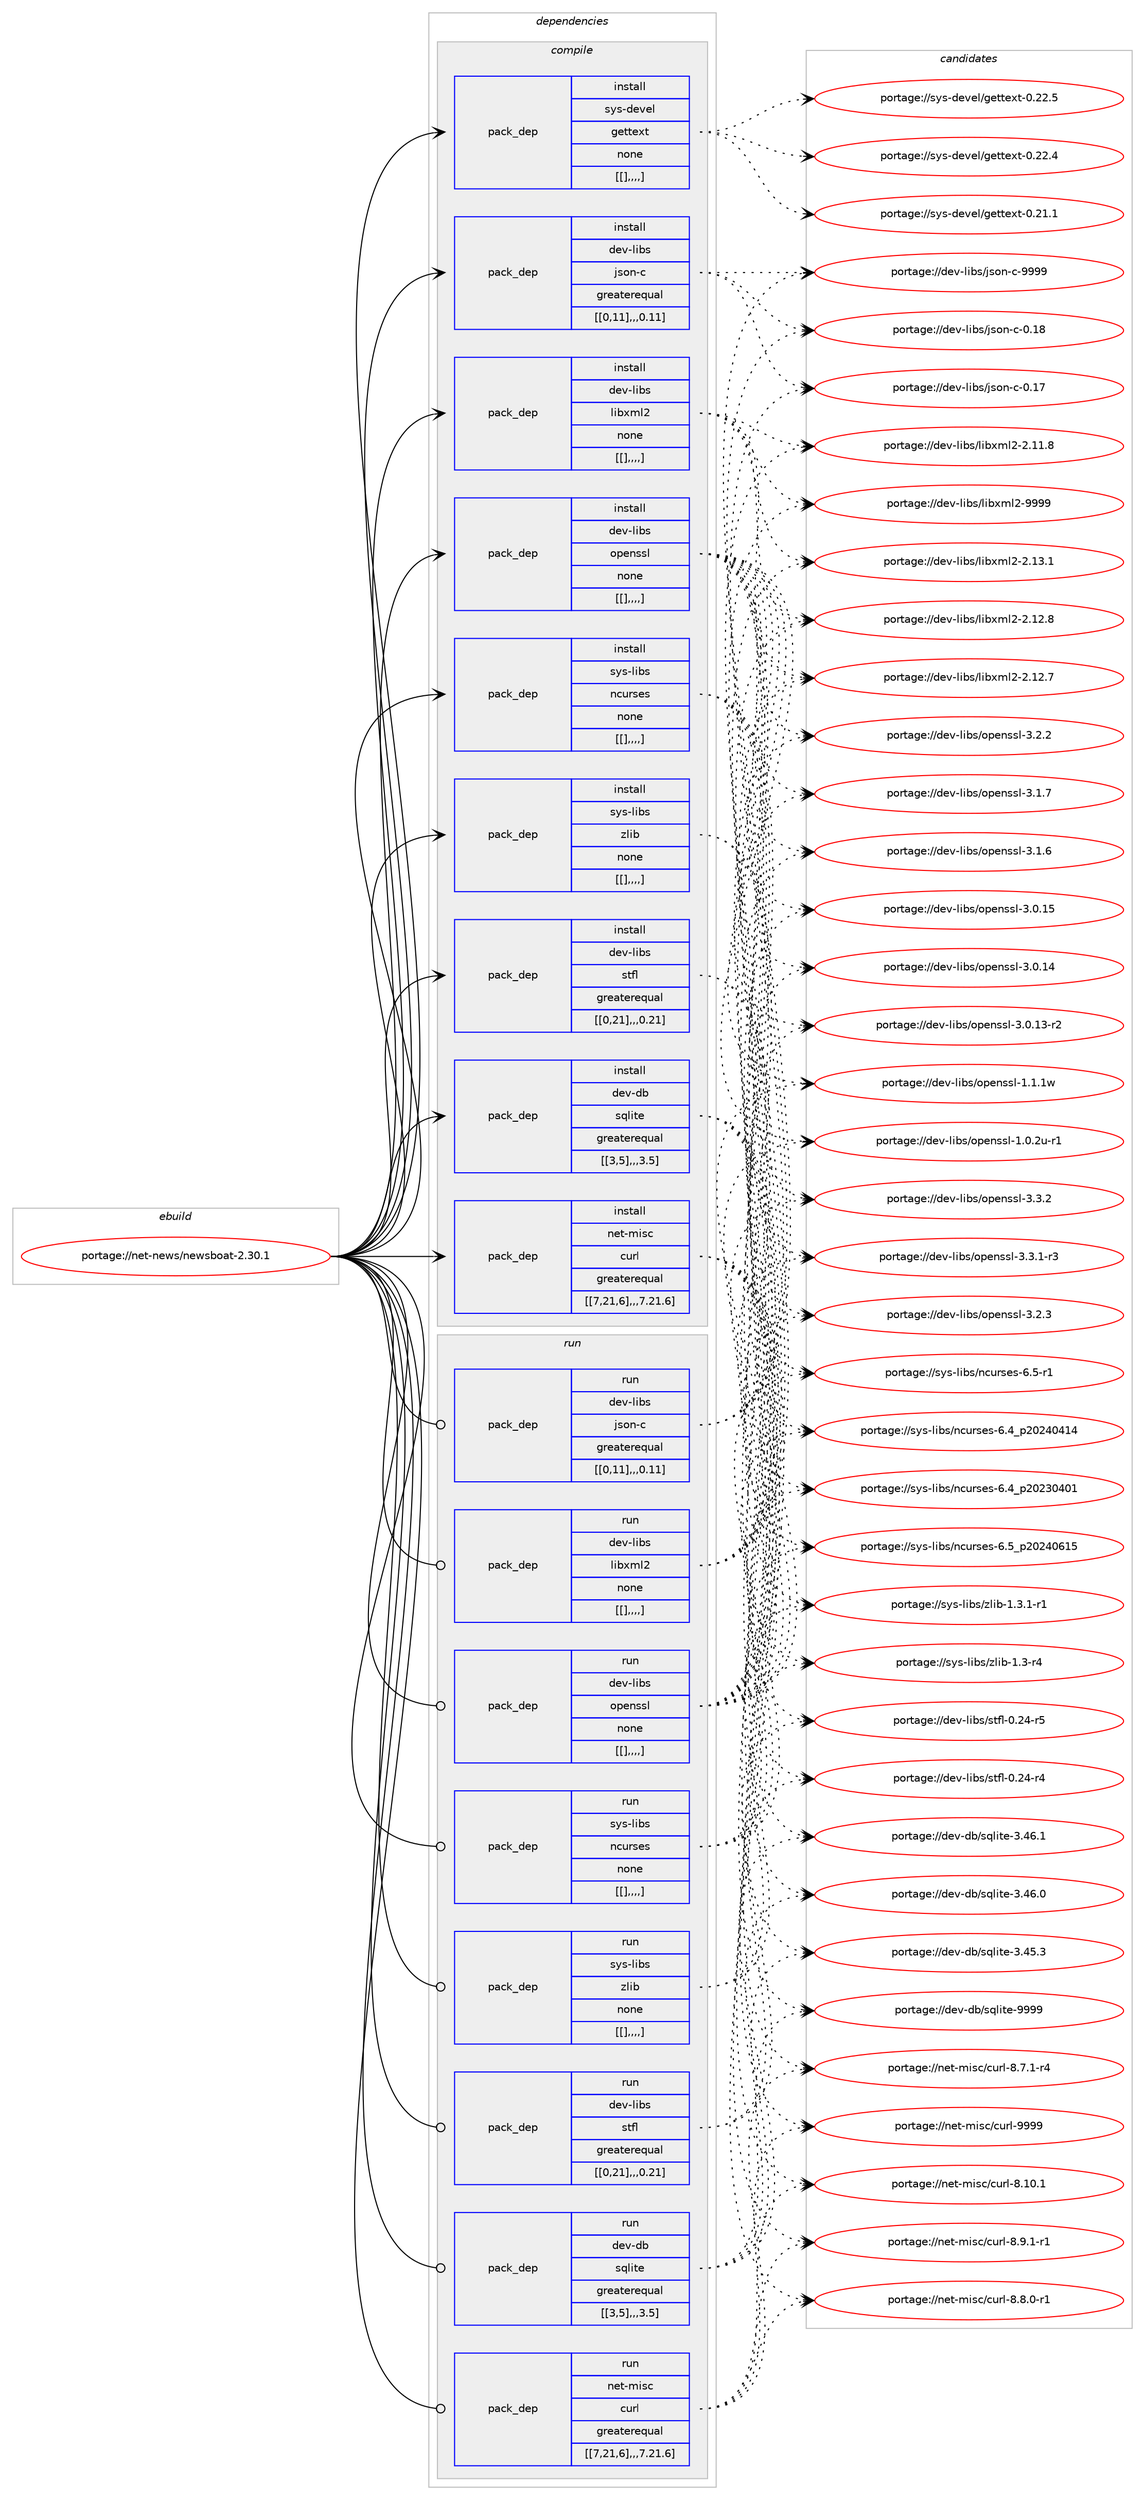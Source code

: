 digraph prolog {

# *************
# Graph options
# *************

newrank=true;
concentrate=true;
compound=true;
graph [rankdir=LR,fontname=Helvetica,fontsize=10,ranksep=1.5];#, ranksep=2.5, nodesep=0.2];
edge  [arrowhead=vee];
node  [fontname=Helvetica,fontsize=10];

# **********
# The ebuild
# **********

subgraph cluster_leftcol {
color=gray;
label=<<i>ebuild</i>>;
id [label="portage://net-news/newsboat-2.30.1", color=red, width=4, href="../net-news/newsboat-2.30.1.svg"];
}

# ****************
# The dependencies
# ****************

subgraph cluster_midcol {
color=gray;
label=<<i>dependencies</i>>;
subgraph cluster_compile {
fillcolor="#eeeeee";
style=filled;
label=<<i>compile</i>>;
subgraph pack292685 {
dependency401934 [label=<<TABLE BORDER="0" CELLBORDER="1" CELLSPACING="0" CELLPADDING="4" WIDTH="220"><TR><TD ROWSPAN="6" CELLPADDING="30">pack_dep</TD></TR><TR><TD WIDTH="110">install</TD></TR><TR><TD>dev-db</TD></TR><TR><TD>sqlite</TD></TR><TR><TD>greaterequal</TD></TR><TR><TD>[[3,5],,,3.5]</TD></TR></TABLE>>, shape=none, color=blue];
}
id:e -> dependency401934:w [weight=20,style="solid",arrowhead="vee"];
subgraph pack292686 {
dependency401956 [label=<<TABLE BORDER="0" CELLBORDER="1" CELLSPACING="0" CELLPADDING="4" WIDTH="220"><TR><TD ROWSPAN="6" CELLPADDING="30">pack_dep</TD></TR><TR><TD WIDTH="110">install</TD></TR><TR><TD>dev-libs</TD></TR><TR><TD>json-c</TD></TR><TR><TD>greaterequal</TD></TR><TR><TD>[[0,11],,,0.11]</TD></TR></TABLE>>, shape=none, color=blue];
}
id:e -> dependency401956:w [weight=20,style="solid",arrowhead="vee"];
subgraph pack292708 {
dependency401974 [label=<<TABLE BORDER="0" CELLBORDER="1" CELLSPACING="0" CELLPADDING="4" WIDTH="220"><TR><TD ROWSPAN="6" CELLPADDING="30">pack_dep</TD></TR><TR><TD WIDTH="110">install</TD></TR><TR><TD>dev-libs</TD></TR><TR><TD>libxml2</TD></TR><TR><TD>none</TD></TR><TR><TD>[[],,,,]</TD></TR></TABLE>>, shape=none, color=blue];
}
id:e -> dependency401974:w [weight=20,style="solid",arrowhead="vee"];
subgraph pack292723 {
dependency402032 [label=<<TABLE BORDER="0" CELLBORDER="1" CELLSPACING="0" CELLPADDING="4" WIDTH="220"><TR><TD ROWSPAN="6" CELLPADDING="30">pack_dep</TD></TR><TR><TD WIDTH="110">install</TD></TR><TR><TD>dev-libs</TD></TR><TR><TD>openssl</TD></TR><TR><TD>none</TD></TR><TR><TD>[[],,,,]</TD></TR></TABLE>>, shape=none, color=blue];
}
id:e -> dependency402032:w [weight=20,style="solid",arrowhead="vee"];
subgraph pack292756 {
dependency402071 [label=<<TABLE BORDER="0" CELLBORDER="1" CELLSPACING="0" CELLPADDING="4" WIDTH="220"><TR><TD ROWSPAN="6" CELLPADDING="30">pack_dep</TD></TR><TR><TD WIDTH="110">install</TD></TR><TR><TD>dev-libs</TD></TR><TR><TD>stfl</TD></TR><TR><TD>greaterequal</TD></TR><TR><TD>[[0,21],,,0.21]</TD></TR></TABLE>>, shape=none, color=blue];
}
id:e -> dependency402071:w [weight=20,style="solid",arrowhead="vee"];
subgraph pack292823 {
dependency402125 [label=<<TABLE BORDER="0" CELLBORDER="1" CELLSPACING="0" CELLPADDING="4" WIDTH="220"><TR><TD ROWSPAN="6" CELLPADDING="30">pack_dep</TD></TR><TR><TD WIDTH="110">install</TD></TR><TR><TD>net-misc</TD></TR><TR><TD>curl</TD></TR><TR><TD>greaterequal</TD></TR><TR><TD>[[7,21,6],,,7.21.6]</TD></TR></TABLE>>, shape=none, color=blue];
}
id:e -> dependency402125:w [weight=20,style="solid",arrowhead="vee"];
subgraph pack292826 {
dependency402146 [label=<<TABLE BORDER="0" CELLBORDER="1" CELLSPACING="0" CELLPADDING="4" WIDTH="220"><TR><TD ROWSPAN="6" CELLPADDING="30">pack_dep</TD></TR><TR><TD WIDTH="110">install</TD></TR><TR><TD>sys-devel</TD></TR><TR><TD>gettext</TD></TR><TR><TD>none</TD></TR><TR><TD>[[],,,,]</TD></TR></TABLE>>, shape=none, color=blue];
}
id:e -> dependency402146:w [weight=20,style="solid",arrowhead="vee"];
subgraph pack292851 {
dependency402218 [label=<<TABLE BORDER="0" CELLBORDER="1" CELLSPACING="0" CELLPADDING="4" WIDTH="220"><TR><TD ROWSPAN="6" CELLPADDING="30">pack_dep</TD></TR><TR><TD WIDTH="110">install</TD></TR><TR><TD>sys-libs</TD></TR><TR><TD>ncurses</TD></TR><TR><TD>none</TD></TR><TR><TD>[[],,,,]</TD></TR></TABLE>>, shape=none, color=blue];
}
id:e -> dependency402218:w [weight=20,style="solid",arrowhead="vee"];
subgraph pack292903 {
dependency402254 [label=<<TABLE BORDER="0" CELLBORDER="1" CELLSPACING="0" CELLPADDING="4" WIDTH="220"><TR><TD ROWSPAN="6" CELLPADDING="30">pack_dep</TD></TR><TR><TD WIDTH="110">install</TD></TR><TR><TD>sys-libs</TD></TR><TR><TD>zlib</TD></TR><TR><TD>none</TD></TR><TR><TD>[[],,,,]</TD></TR></TABLE>>, shape=none, color=blue];
}
id:e -> dependency402254:w [weight=20,style="solid",arrowhead="vee"];
}
subgraph cluster_compileandrun {
fillcolor="#eeeeee";
style=filled;
label=<<i>compile and run</i>>;
}
subgraph cluster_run {
fillcolor="#eeeeee";
style=filled;
label=<<i>run</i>>;
subgraph pack292915 {
dependency402276 [label=<<TABLE BORDER="0" CELLBORDER="1" CELLSPACING="0" CELLPADDING="4" WIDTH="220"><TR><TD ROWSPAN="6" CELLPADDING="30">pack_dep</TD></TR><TR><TD WIDTH="110">run</TD></TR><TR><TD>dev-db</TD></TR><TR><TD>sqlite</TD></TR><TR><TD>greaterequal</TD></TR><TR><TD>[[3,5],,,3.5]</TD></TR></TABLE>>, shape=none, color=blue];
}
id:e -> dependency402276:w [weight=20,style="solid",arrowhead="odot"];
subgraph pack292944 {
dependency402324 [label=<<TABLE BORDER="0" CELLBORDER="1" CELLSPACING="0" CELLPADDING="4" WIDTH="220"><TR><TD ROWSPAN="6" CELLPADDING="30">pack_dep</TD></TR><TR><TD WIDTH="110">run</TD></TR><TR><TD>dev-libs</TD></TR><TR><TD>json-c</TD></TR><TR><TD>greaterequal</TD></TR><TR><TD>[[0,11],,,0.11]</TD></TR></TABLE>>, shape=none, color=blue];
}
id:e -> dependency402324:w [weight=20,style="solid",arrowhead="odot"];
subgraph pack292971 {
dependency402362 [label=<<TABLE BORDER="0" CELLBORDER="1" CELLSPACING="0" CELLPADDING="4" WIDTH="220"><TR><TD ROWSPAN="6" CELLPADDING="30">pack_dep</TD></TR><TR><TD WIDTH="110">run</TD></TR><TR><TD>dev-libs</TD></TR><TR><TD>libxml2</TD></TR><TR><TD>none</TD></TR><TR><TD>[[],,,,]</TD></TR></TABLE>>, shape=none, color=blue];
}
id:e -> dependency402362:w [weight=20,style="solid",arrowhead="odot"];
subgraph pack293018 {
dependency402407 [label=<<TABLE BORDER="0" CELLBORDER="1" CELLSPACING="0" CELLPADDING="4" WIDTH="220"><TR><TD ROWSPAN="6" CELLPADDING="30">pack_dep</TD></TR><TR><TD WIDTH="110">run</TD></TR><TR><TD>dev-libs</TD></TR><TR><TD>openssl</TD></TR><TR><TD>none</TD></TR><TR><TD>[[],,,,]</TD></TR></TABLE>>, shape=none, color=blue];
}
id:e -> dependency402407:w [weight=20,style="solid",arrowhead="odot"];
subgraph pack293022 {
dependency402411 [label=<<TABLE BORDER="0" CELLBORDER="1" CELLSPACING="0" CELLPADDING="4" WIDTH="220"><TR><TD ROWSPAN="6" CELLPADDING="30">pack_dep</TD></TR><TR><TD WIDTH="110">run</TD></TR><TR><TD>dev-libs</TD></TR><TR><TD>stfl</TD></TR><TR><TD>greaterequal</TD></TR><TR><TD>[[0,21],,,0.21]</TD></TR></TABLE>>, shape=none, color=blue];
}
id:e -> dependency402411:w [weight=20,style="solid",arrowhead="odot"];
subgraph pack293027 {
dependency402414 [label=<<TABLE BORDER="0" CELLBORDER="1" CELLSPACING="0" CELLPADDING="4" WIDTH="220"><TR><TD ROWSPAN="6" CELLPADDING="30">pack_dep</TD></TR><TR><TD WIDTH="110">run</TD></TR><TR><TD>net-misc</TD></TR><TR><TD>curl</TD></TR><TR><TD>greaterequal</TD></TR><TR><TD>[[7,21,6],,,7.21.6]</TD></TR></TABLE>>, shape=none, color=blue];
}
id:e -> dependency402414:w [weight=20,style="solid",arrowhead="odot"];
subgraph pack293031 {
dependency402420 [label=<<TABLE BORDER="0" CELLBORDER="1" CELLSPACING="0" CELLPADDING="4" WIDTH="220"><TR><TD ROWSPAN="6" CELLPADDING="30">pack_dep</TD></TR><TR><TD WIDTH="110">run</TD></TR><TR><TD>sys-libs</TD></TR><TR><TD>ncurses</TD></TR><TR><TD>none</TD></TR><TR><TD>[[],,,,]</TD></TR></TABLE>>, shape=none, color=blue];
}
id:e -> dependency402420:w [weight=20,style="solid",arrowhead="odot"];
subgraph pack293035 {
dependency402425 [label=<<TABLE BORDER="0" CELLBORDER="1" CELLSPACING="0" CELLPADDING="4" WIDTH="220"><TR><TD ROWSPAN="6" CELLPADDING="30">pack_dep</TD></TR><TR><TD WIDTH="110">run</TD></TR><TR><TD>sys-libs</TD></TR><TR><TD>zlib</TD></TR><TR><TD>none</TD></TR><TR><TD>[[],,,,]</TD></TR></TABLE>>, shape=none, color=blue];
}
id:e -> dependency402425:w [weight=20,style="solid",arrowhead="odot"];
}
}

# **************
# The candidates
# **************

subgraph cluster_choices {
rank=same;
color=gray;
label=<<i>candidates</i>>;

subgraph choice292150 {
color=black;
nodesep=1;
choice1001011184510098471151131081051161014557575757 [label="portage://dev-db/sqlite-9999", color=red, width=4,href="../dev-db/sqlite-9999.svg"];
choice10010111845100984711511310810511610145514652544649 [label="portage://dev-db/sqlite-3.46.1", color=red, width=4,href="../dev-db/sqlite-3.46.1.svg"];
choice10010111845100984711511310810511610145514652544648 [label="portage://dev-db/sqlite-3.46.0", color=red, width=4,href="../dev-db/sqlite-3.46.0.svg"];
choice10010111845100984711511310810511610145514652534651 [label="portage://dev-db/sqlite-3.45.3", color=red, width=4,href="../dev-db/sqlite-3.45.3.svg"];
dependency401934:e -> choice1001011184510098471151131081051161014557575757:w [style=dotted,weight="100"];
dependency401934:e -> choice10010111845100984711511310810511610145514652544649:w [style=dotted,weight="100"];
dependency401934:e -> choice10010111845100984711511310810511610145514652544648:w [style=dotted,weight="100"];
dependency401934:e -> choice10010111845100984711511310810511610145514652534651:w [style=dotted,weight="100"];
}
subgraph choice292155 {
color=black;
nodesep=1;
choice10010111845108105981154710611511111045994557575757 [label="portage://dev-libs/json-c-9999", color=red, width=4,href="../dev-libs/json-c-9999.svg"];
choice10010111845108105981154710611511111045994548464956 [label="portage://dev-libs/json-c-0.18", color=red, width=4,href="../dev-libs/json-c-0.18.svg"];
choice10010111845108105981154710611511111045994548464955 [label="portage://dev-libs/json-c-0.17", color=red, width=4,href="../dev-libs/json-c-0.17.svg"];
dependency401956:e -> choice10010111845108105981154710611511111045994557575757:w [style=dotted,weight="100"];
dependency401956:e -> choice10010111845108105981154710611511111045994548464956:w [style=dotted,weight="100"];
dependency401956:e -> choice10010111845108105981154710611511111045994548464955:w [style=dotted,weight="100"];
}
subgraph choice292160 {
color=black;
nodesep=1;
choice10010111845108105981154710810598120109108504557575757 [label="portage://dev-libs/libxml2-9999", color=red, width=4,href="../dev-libs/libxml2-9999.svg"];
choice100101118451081059811547108105981201091085045504649514649 [label="portage://dev-libs/libxml2-2.13.1", color=red, width=4,href="../dev-libs/libxml2-2.13.1.svg"];
choice100101118451081059811547108105981201091085045504649504656 [label="portage://dev-libs/libxml2-2.12.8", color=red, width=4,href="../dev-libs/libxml2-2.12.8.svg"];
choice100101118451081059811547108105981201091085045504649504655 [label="portage://dev-libs/libxml2-2.12.7", color=red, width=4,href="../dev-libs/libxml2-2.12.7.svg"];
choice100101118451081059811547108105981201091085045504649494656 [label="portage://dev-libs/libxml2-2.11.8", color=red, width=4,href="../dev-libs/libxml2-2.11.8.svg"];
dependency401974:e -> choice10010111845108105981154710810598120109108504557575757:w [style=dotted,weight="100"];
dependency401974:e -> choice100101118451081059811547108105981201091085045504649514649:w [style=dotted,weight="100"];
dependency401974:e -> choice100101118451081059811547108105981201091085045504649504656:w [style=dotted,weight="100"];
dependency401974:e -> choice100101118451081059811547108105981201091085045504649504655:w [style=dotted,weight="100"];
dependency401974:e -> choice100101118451081059811547108105981201091085045504649494656:w [style=dotted,weight="100"];
}
subgraph choice292165 {
color=black;
nodesep=1;
choice100101118451081059811547111112101110115115108455146514650 [label="portage://dev-libs/openssl-3.3.2", color=red, width=4,href="../dev-libs/openssl-3.3.2.svg"];
choice1001011184510810598115471111121011101151151084551465146494511451 [label="portage://dev-libs/openssl-3.3.1-r3", color=red, width=4,href="../dev-libs/openssl-3.3.1-r3.svg"];
choice100101118451081059811547111112101110115115108455146504651 [label="portage://dev-libs/openssl-3.2.3", color=red, width=4,href="../dev-libs/openssl-3.2.3.svg"];
choice100101118451081059811547111112101110115115108455146504650 [label="portage://dev-libs/openssl-3.2.2", color=red, width=4,href="../dev-libs/openssl-3.2.2.svg"];
choice100101118451081059811547111112101110115115108455146494655 [label="portage://dev-libs/openssl-3.1.7", color=red, width=4,href="../dev-libs/openssl-3.1.7.svg"];
choice100101118451081059811547111112101110115115108455146494654 [label="portage://dev-libs/openssl-3.1.6", color=red, width=4,href="../dev-libs/openssl-3.1.6.svg"];
choice10010111845108105981154711111210111011511510845514648464953 [label="portage://dev-libs/openssl-3.0.15", color=red, width=4,href="../dev-libs/openssl-3.0.15.svg"];
choice10010111845108105981154711111210111011511510845514648464952 [label="portage://dev-libs/openssl-3.0.14", color=red, width=4,href="../dev-libs/openssl-3.0.14.svg"];
choice100101118451081059811547111112101110115115108455146484649514511450 [label="portage://dev-libs/openssl-3.0.13-r2", color=red, width=4,href="../dev-libs/openssl-3.0.13-r2.svg"];
choice100101118451081059811547111112101110115115108454946494649119 [label="portage://dev-libs/openssl-1.1.1w", color=red, width=4,href="../dev-libs/openssl-1.1.1w.svg"];
choice1001011184510810598115471111121011101151151084549464846501174511449 [label="portage://dev-libs/openssl-1.0.2u-r1", color=red, width=4,href="../dev-libs/openssl-1.0.2u-r1.svg"];
dependency402032:e -> choice100101118451081059811547111112101110115115108455146514650:w [style=dotted,weight="100"];
dependency402032:e -> choice1001011184510810598115471111121011101151151084551465146494511451:w [style=dotted,weight="100"];
dependency402032:e -> choice100101118451081059811547111112101110115115108455146504651:w [style=dotted,weight="100"];
dependency402032:e -> choice100101118451081059811547111112101110115115108455146504650:w [style=dotted,weight="100"];
dependency402032:e -> choice100101118451081059811547111112101110115115108455146494655:w [style=dotted,weight="100"];
dependency402032:e -> choice100101118451081059811547111112101110115115108455146494654:w [style=dotted,weight="100"];
dependency402032:e -> choice10010111845108105981154711111210111011511510845514648464953:w [style=dotted,weight="100"];
dependency402032:e -> choice10010111845108105981154711111210111011511510845514648464952:w [style=dotted,weight="100"];
dependency402032:e -> choice100101118451081059811547111112101110115115108455146484649514511450:w [style=dotted,weight="100"];
dependency402032:e -> choice100101118451081059811547111112101110115115108454946494649119:w [style=dotted,weight="100"];
dependency402032:e -> choice1001011184510810598115471111121011101151151084549464846501174511449:w [style=dotted,weight="100"];
}
subgraph choice292183 {
color=black;
nodesep=1;
choice10010111845108105981154711511610210845484650524511453 [label="portage://dev-libs/stfl-0.24-r5", color=red, width=4,href="../dev-libs/stfl-0.24-r5.svg"];
choice10010111845108105981154711511610210845484650524511452 [label="portage://dev-libs/stfl-0.24-r4", color=red, width=4,href="../dev-libs/stfl-0.24-r4.svg"];
dependency402071:e -> choice10010111845108105981154711511610210845484650524511453:w [style=dotted,weight="100"];
dependency402071:e -> choice10010111845108105981154711511610210845484650524511452:w [style=dotted,weight="100"];
}
subgraph choice292184 {
color=black;
nodesep=1;
choice110101116451091051159947991171141084557575757 [label="portage://net-misc/curl-9999", color=red, width=4,href="../net-misc/curl-9999.svg"];
choice1101011164510910511599479911711410845564649484649 [label="portage://net-misc/curl-8.10.1", color=red, width=4,href="../net-misc/curl-8.10.1.svg"];
choice110101116451091051159947991171141084556465746494511449 [label="portage://net-misc/curl-8.9.1-r1", color=red, width=4,href="../net-misc/curl-8.9.1-r1.svg"];
choice110101116451091051159947991171141084556465646484511449 [label="portage://net-misc/curl-8.8.0-r1", color=red, width=4,href="../net-misc/curl-8.8.0-r1.svg"];
choice110101116451091051159947991171141084556465546494511452 [label="portage://net-misc/curl-8.7.1-r4", color=red, width=4,href="../net-misc/curl-8.7.1-r4.svg"];
dependency402125:e -> choice110101116451091051159947991171141084557575757:w [style=dotted,weight="100"];
dependency402125:e -> choice1101011164510910511599479911711410845564649484649:w [style=dotted,weight="100"];
dependency402125:e -> choice110101116451091051159947991171141084556465746494511449:w [style=dotted,weight="100"];
dependency402125:e -> choice110101116451091051159947991171141084556465646484511449:w [style=dotted,weight="100"];
dependency402125:e -> choice110101116451091051159947991171141084556465546494511452:w [style=dotted,weight="100"];
}
subgraph choice292206 {
color=black;
nodesep=1;
choice115121115451001011181011084710310111611610112011645484650504653 [label="portage://sys-devel/gettext-0.22.5", color=red, width=4,href="../sys-devel/gettext-0.22.5.svg"];
choice115121115451001011181011084710310111611610112011645484650504652 [label="portage://sys-devel/gettext-0.22.4", color=red, width=4,href="../sys-devel/gettext-0.22.4.svg"];
choice115121115451001011181011084710310111611610112011645484650494649 [label="portage://sys-devel/gettext-0.21.1", color=red, width=4,href="../sys-devel/gettext-0.21.1.svg"];
dependency402146:e -> choice115121115451001011181011084710310111611610112011645484650504653:w [style=dotted,weight="100"];
dependency402146:e -> choice115121115451001011181011084710310111611610112011645484650504652:w [style=dotted,weight="100"];
dependency402146:e -> choice115121115451001011181011084710310111611610112011645484650494649:w [style=dotted,weight="100"];
}
subgraph choice292220 {
color=black;
nodesep=1;
choice1151211154510810598115471109911711411510111545544653951125048505248544953 [label="portage://sys-libs/ncurses-6.5_p20240615", color=red, width=4,href="../sys-libs/ncurses-6.5_p20240615.svg"];
choice11512111545108105981154711099117114115101115455446534511449 [label="portage://sys-libs/ncurses-6.5-r1", color=red, width=4,href="../sys-libs/ncurses-6.5-r1.svg"];
choice1151211154510810598115471109911711411510111545544652951125048505248524952 [label="portage://sys-libs/ncurses-6.4_p20240414", color=red, width=4,href="../sys-libs/ncurses-6.4_p20240414.svg"];
choice1151211154510810598115471109911711411510111545544652951125048505148524849 [label="portage://sys-libs/ncurses-6.4_p20230401", color=red, width=4,href="../sys-libs/ncurses-6.4_p20230401.svg"];
dependency402218:e -> choice1151211154510810598115471109911711411510111545544653951125048505248544953:w [style=dotted,weight="100"];
dependency402218:e -> choice11512111545108105981154711099117114115101115455446534511449:w [style=dotted,weight="100"];
dependency402218:e -> choice1151211154510810598115471109911711411510111545544652951125048505248524952:w [style=dotted,weight="100"];
dependency402218:e -> choice1151211154510810598115471109911711411510111545544652951125048505148524849:w [style=dotted,weight="100"];
}
subgraph choice292268 {
color=black;
nodesep=1;
choice115121115451081059811547122108105984549465146494511449 [label="portage://sys-libs/zlib-1.3.1-r1", color=red, width=4,href="../sys-libs/zlib-1.3.1-r1.svg"];
choice11512111545108105981154712210810598454946514511452 [label="portage://sys-libs/zlib-1.3-r4", color=red, width=4,href="../sys-libs/zlib-1.3-r4.svg"];
dependency402254:e -> choice115121115451081059811547122108105984549465146494511449:w [style=dotted,weight="100"];
dependency402254:e -> choice11512111545108105981154712210810598454946514511452:w [style=dotted,weight="100"];
}
subgraph choice292288 {
color=black;
nodesep=1;
choice1001011184510098471151131081051161014557575757 [label="portage://dev-db/sqlite-9999", color=red, width=4,href="../dev-db/sqlite-9999.svg"];
choice10010111845100984711511310810511610145514652544649 [label="portage://dev-db/sqlite-3.46.1", color=red, width=4,href="../dev-db/sqlite-3.46.1.svg"];
choice10010111845100984711511310810511610145514652544648 [label="portage://dev-db/sqlite-3.46.0", color=red, width=4,href="../dev-db/sqlite-3.46.0.svg"];
choice10010111845100984711511310810511610145514652534651 [label="portage://dev-db/sqlite-3.45.3", color=red, width=4,href="../dev-db/sqlite-3.45.3.svg"];
dependency402276:e -> choice1001011184510098471151131081051161014557575757:w [style=dotted,weight="100"];
dependency402276:e -> choice10010111845100984711511310810511610145514652544649:w [style=dotted,weight="100"];
dependency402276:e -> choice10010111845100984711511310810511610145514652544648:w [style=dotted,weight="100"];
dependency402276:e -> choice10010111845100984711511310810511610145514652534651:w [style=dotted,weight="100"];
}
subgraph choice292293 {
color=black;
nodesep=1;
choice10010111845108105981154710611511111045994557575757 [label="portage://dev-libs/json-c-9999", color=red, width=4,href="../dev-libs/json-c-9999.svg"];
choice10010111845108105981154710611511111045994548464956 [label="portage://dev-libs/json-c-0.18", color=red, width=4,href="../dev-libs/json-c-0.18.svg"];
choice10010111845108105981154710611511111045994548464955 [label="portage://dev-libs/json-c-0.17", color=red, width=4,href="../dev-libs/json-c-0.17.svg"];
dependency402324:e -> choice10010111845108105981154710611511111045994557575757:w [style=dotted,weight="100"];
dependency402324:e -> choice10010111845108105981154710611511111045994548464956:w [style=dotted,weight="100"];
dependency402324:e -> choice10010111845108105981154710611511111045994548464955:w [style=dotted,weight="100"];
}
subgraph choice292322 {
color=black;
nodesep=1;
choice10010111845108105981154710810598120109108504557575757 [label="portage://dev-libs/libxml2-9999", color=red, width=4,href="../dev-libs/libxml2-9999.svg"];
choice100101118451081059811547108105981201091085045504649514649 [label="portage://dev-libs/libxml2-2.13.1", color=red, width=4,href="../dev-libs/libxml2-2.13.1.svg"];
choice100101118451081059811547108105981201091085045504649504656 [label="portage://dev-libs/libxml2-2.12.8", color=red, width=4,href="../dev-libs/libxml2-2.12.8.svg"];
choice100101118451081059811547108105981201091085045504649504655 [label="portage://dev-libs/libxml2-2.12.7", color=red, width=4,href="../dev-libs/libxml2-2.12.7.svg"];
choice100101118451081059811547108105981201091085045504649494656 [label="portage://dev-libs/libxml2-2.11.8", color=red, width=4,href="../dev-libs/libxml2-2.11.8.svg"];
dependency402362:e -> choice10010111845108105981154710810598120109108504557575757:w [style=dotted,weight="100"];
dependency402362:e -> choice100101118451081059811547108105981201091085045504649514649:w [style=dotted,weight="100"];
dependency402362:e -> choice100101118451081059811547108105981201091085045504649504656:w [style=dotted,weight="100"];
dependency402362:e -> choice100101118451081059811547108105981201091085045504649504655:w [style=dotted,weight="100"];
dependency402362:e -> choice100101118451081059811547108105981201091085045504649494656:w [style=dotted,weight="100"];
}
subgraph choice292343 {
color=black;
nodesep=1;
choice100101118451081059811547111112101110115115108455146514650 [label="portage://dev-libs/openssl-3.3.2", color=red, width=4,href="../dev-libs/openssl-3.3.2.svg"];
choice1001011184510810598115471111121011101151151084551465146494511451 [label="portage://dev-libs/openssl-3.3.1-r3", color=red, width=4,href="../dev-libs/openssl-3.3.1-r3.svg"];
choice100101118451081059811547111112101110115115108455146504651 [label="portage://dev-libs/openssl-3.2.3", color=red, width=4,href="../dev-libs/openssl-3.2.3.svg"];
choice100101118451081059811547111112101110115115108455146504650 [label="portage://dev-libs/openssl-3.2.2", color=red, width=4,href="../dev-libs/openssl-3.2.2.svg"];
choice100101118451081059811547111112101110115115108455146494655 [label="portage://dev-libs/openssl-3.1.7", color=red, width=4,href="../dev-libs/openssl-3.1.7.svg"];
choice100101118451081059811547111112101110115115108455146494654 [label="portage://dev-libs/openssl-3.1.6", color=red, width=4,href="../dev-libs/openssl-3.1.6.svg"];
choice10010111845108105981154711111210111011511510845514648464953 [label="portage://dev-libs/openssl-3.0.15", color=red, width=4,href="../dev-libs/openssl-3.0.15.svg"];
choice10010111845108105981154711111210111011511510845514648464952 [label="portage://dev-libs/openssl-3.0.14", color=red, width=4,href="../dev-libs/openssl-3.0.14.svg"];
choice100101118451081059811547111112101110115115108455146484649514511450 [label="portage://dev-libs/openssl-3.0.13-r2", color=red, width=4,href="../dev-libs/openssl-3.0.13-r2.svg"];
choice100101118451081059811547111112101110115115108454946494649119 [label="portage://dev-libs/openssl-1.1.1w", color=red, width=4,href="../dev-libs/openssl-1.1.1w.svg"];
choice1001011184510810598115471111121011101151151084549464846501174511449 [label="portage://dev-libs/openssl-1.0.2u-r1", color=red, width=4,href="../dev-libs/openssl-1.0.2u-r1.svg"];
dependency402407:e -> choice100101118451081059811547111112101110115115108455146514650:w [style=dotted,weight="100"];
dependency402407:e -> choice1001011184510810598115471111121011101151151084551465146494511451:w [style=dotted,weight="100"];
dependency402407:e -> choice100101118451081059811547111112101110115115108455146504651:w [style=dotted,weight="100"];
dependency402407:e -> choice100101118451081059811547111112101110115115108455146504650:w [style=dotted,weight="100"];
dependency402407:e -> choice100101118451081059811547111112101110115115108455146494655:w [style=dotted,weight="100"];
dependency402407:e -> choice100101118451081059811547111112101110115115108455146494654:w [style=dotted,weight="100"];
dependency402407:e -> choice10010111845108105981154711111210111011511510845514648464953:w [style=dotted,weight="100"];
dependency402407:e -> choice10010111845108105981154711111210111011511510845514648464952:w [style=dotted,weight="100"];
dependency402407:e -> choice100101118451081059811547111112101110115115108455146484649514511450:w [style=dotted,weight="100"];
dependency402407:e -> choice100101118451081059811547111112101110115115108454946494649119:w [style=dotted,weight="100"];
dependency402407:e -> choice1001011184510810598115471111121011101151151084549464846501174511449:w [style=dotted,weight="100"];
}
subgraph choice292376 {
color=black;
nodesep=1;
choice10010111845108105981154711511610210845484650524511453 [label="portage://dev-libs/stfl-0.24-r5", color=red, width=4,href="../dev-libs/stfl-0.24-r5.svg"];
choice10010111845108105981154711511610210845484650524511452 [label="portage://dev-libs/stfl-0.24-r4", color=red, width=4,href="../dev-libs/stfl-0.24-r4.svg"];
dependency402411:e -> choice10010111845108105981154711511610210845484650524511453:w [style=dotted,weight="100"];
dependency402411:e -> choice10010111845108105981154711511610210845484650524511452:w [style=dotted,weight="100"];
}
subgraph choice292378 {
color=black;
nodesep=1;
choice110101116451091051159947991171141084557575757 [label="portage://net-misc/curl-9999", color=red, width=4,href="../net-misc/curl-9999.svg"];
choice1101011164510910511599479911711410845564649484649 [label="portage://net-misc/curl-8.10.1", color=red, width=4,href="../net-misc/curl-8.10.1.svg"];
choice110101116451091051159947991171141084556465746494511449 [label="portage://net-misc/curl-8.9.1-r1", color=red, width=4,href="../net-misc/curl-8.9.1-r1.svg"];
choice110101116451091051159947991171141084556465646484511449 [label="portage://net-misc/curl-8.8.0-r1", color=red, width=4,href="../net-misc/curl-8.8.0-r1.svg"];
choice110101116451091051159947991171141084556465546494511452 [label="portage://net-misc/curl-8.7.1-r4", color=red, width=4,href="../net-misc/curl-8.7.1-r4.svg"];
dependency402414:e -> choice110101116451091051159947991171141084557575757:w [style=dotted,weight="100"];
dependency402414:e -> choice1101011164510910511599479911711410845564649484649:w [style=dotted,weight="100"];
dependency402414:e -> choice110101116451091051159947991171141084556465746494511449:w [style=dotted,weight="100"];
dependency402414:e -> choice110101116451091051159947991171141084556465646484511449:w [style=dotted,weight="100"];
dependency402414:e -> choice110101116451091051159947991171141084556465546494511452:w [style=dotted,weight="100"];
}
subgraph choice292389 {
color=black;
nodesep=1;
choice1151211154510810598115471109911711411510111545544653951125048505248544953 [label="portage://sys-libs/ncurses-6.5_p20240615", color=red, width=4,href="../sys-libs/ncurses-6.5_p20240615.svg"];
choice11512111545108105981154711099117114115101115455446534511449 [label="portage://sys-libs/ncurses-6.5-r1", color=red, width=4,href="../sys-libs/ncurses-6.5-r1.svg"];
choice1151211154510810598115471109911711411510111545544652951125048505248524952 [label="portage://sys-libs/ncurses-6.4_p20240414", color=red, width=4,href="../sys-libs/ncurses-6.4_p20240414.svg"];
choice1151211154510810598115471109911711411510111545544652951125048505148524849 [label="portage://sys-libs/ncurses-6.4_p20230401", color=red, width=4,href="../sys-libs/ncurses-6.4_p20230401.svg"];
dependency402420:e -> choice1151211154510810598115471109911711411510111545544653951125048505248544953:w [style=dotted,weight="100"];
dependency402420:e -> choice11512111545108105981154711099117114115101115455446534511449:w [style=dotted,weight="100"];
dependency402420:e -> choice1151211154510810598115471109911711411510111545544652951125048505248524952:w [style=dotted,weight="100"];
dependency402420:e -> choice1151211154510810598115471109911711411510111545544652951125048505148524849:w [style=dotted,weight="100"];
}
subgraph choice292395 {
color=black;
nodesep=1;
choice115121115451081059811547122108105984549465146494511449 [label="portage://sys-libs/zlib-1.3.1-r1", color=red, width=4,href="../sys-libs/zlib-1.3.1-r1.svg"];
choice11512111545108105981154712210810598454946514511452 [label="portage://sys-libs/zlib-1.3-r4", color=red, width=4,href="../sys-libs/zlib-1.3-r4.svg"];
dependency402425:e -> choice115121115451081059811547122108105984549465146494511449:w [style=dotted,weight="100"];
dependency402425:e -> choice11512111545108105981154712210810598454946514511452:w [style=dotted,weight="100"];
}
}

}
